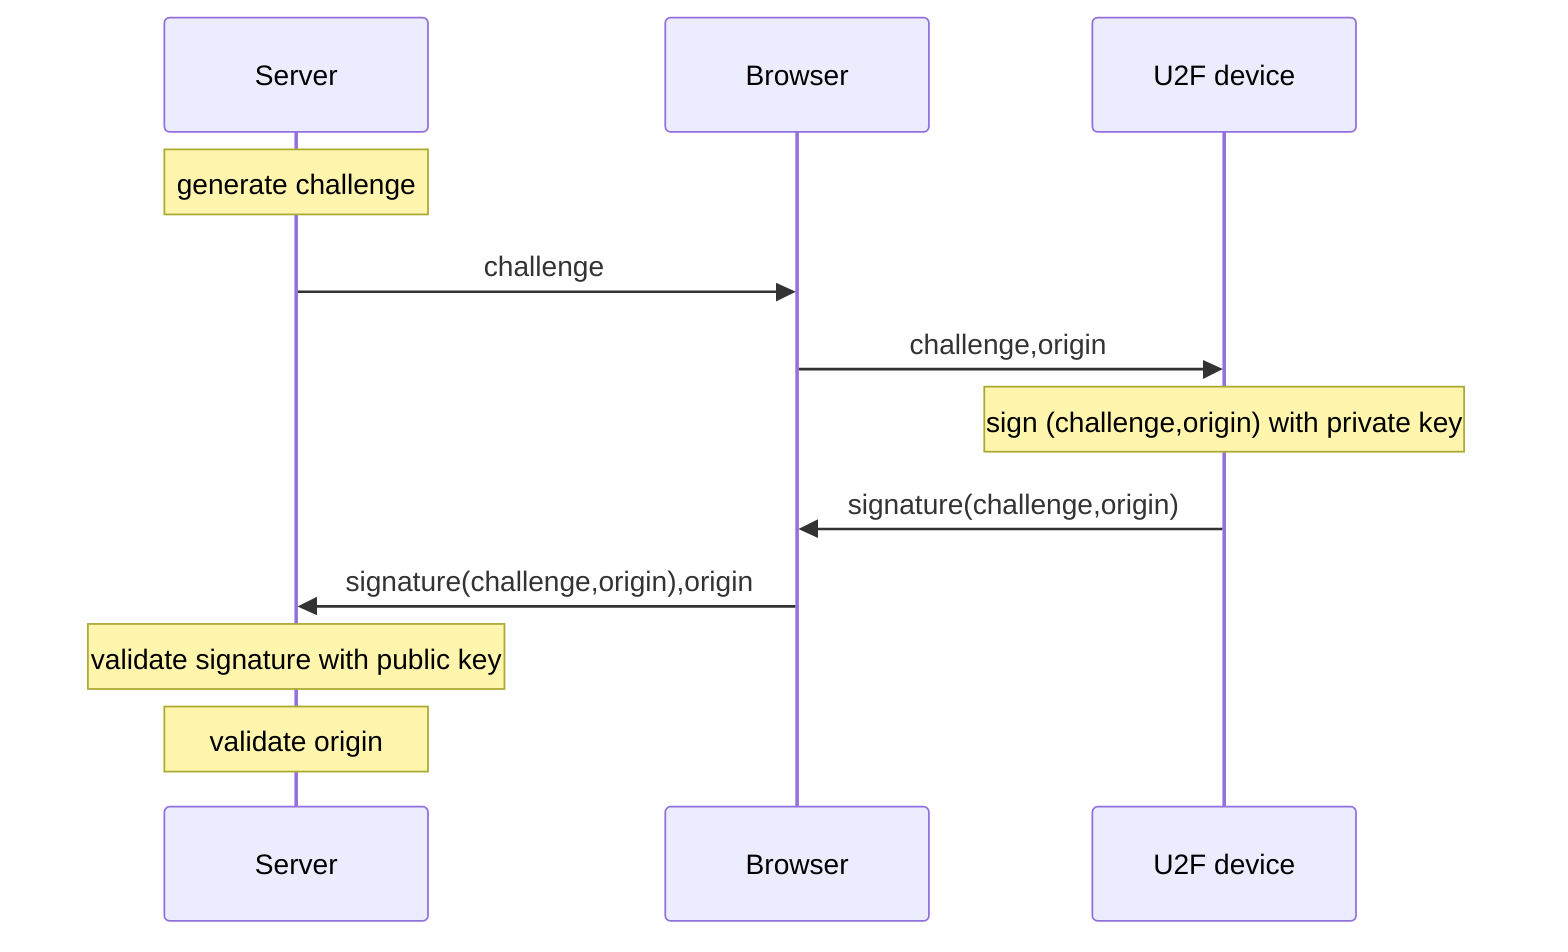 sequenceDiagram
Note over Server: generate challenge
Server ->> Browser: challenge
Browser ->> U2F device: challenge,origin
Note over U2F device: sign (challenge,origin) with private key
U2F device ->> Browser: signature(challenge,origin)
Browser ->> Server: signature(challenge,origin),origin
Note over Server: validate signature with public key
Note over Server: validate origin